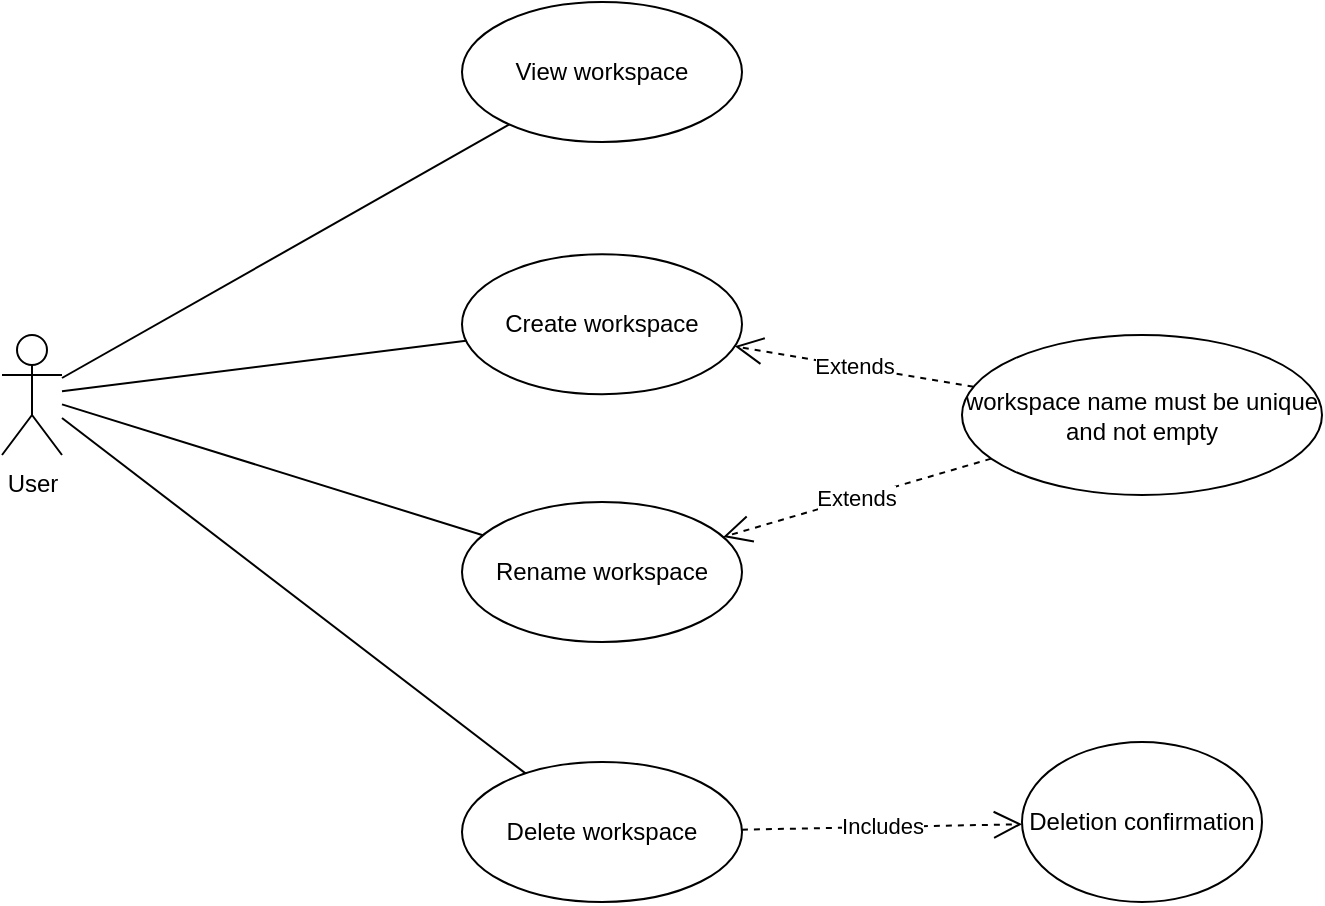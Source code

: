 <mxfile version="20.2.5" type="github" pages="3">
  <diagram id="K23JotS_1GK_EORmbzha" name="workspace">
    <mxGraphModel dx="981" dy="559" grid="1" gridSize="10" guides="1" tooltips="1" connect="1" arrows="1" fold="1" page="1" pageScale="1" pageWidth="850" pageHeight="1100" math="0" shadow="0">
      <root>
        <mxCell id="0" />
        <mxCell id="1" parent="0" />
        <mxCell id="WsdORt_Kv3Rok1wxWnkN-1" value="User" style="shape=umlActor;verticalLabelPosition=bottom;verticalAlign=top;html=1;outlineConnect=0;" vertex="1" parent="1">
          <mxGeometry x="70" y="726.5" width="30" height="60" as="geometry" />
        </mxCell>
        <mxCell id="UKq5JbzF4ZAJY5MndnNC-1" style="edgeStyle=none;rounded=0;orthogonalLoop=1;jettySize=auto;html=1;endArrow=none;endFill=0;" edge="1" parent="1" target="UKq5JbzF4ZAJY5MndnNC-2" source="WsdORt_Kv3Rok1wxWnkN-1">
          <mxGeometry relative="1" as="geometry">
            <mxPoint x="210" y="240.164" as="sourcePoint" />
          </mxGeometry>
        </mxCell>
        <mxCell id="UKq5JbzF4ZAJY5MndnNC-2" value="View workspace" style="ellipse;whiteSpace=wrap;html=1;" vertex="1" parent="1">
          <mxGeometry x="300" y="559.995" width="140" height="70" as="geometry" />
        </mxCell>
        <mxCell id="Rt1y0CCdEo1dKdQ2rK9R-10" style="edgeStyle=none;rounded=0;orthogonalLoop=1;jettySize=auto;html=1;endArrow=none;endFill=0;" edge="1" parent="1" source="WsdORt_Kv3Rok1wxWnkN-1" target="Rt1y0CCdEo1dKdQ2rK9R-11">
          <mxGeometry relative="1" as="geometry">
            <mxPoint x="110" y="305.264" as="sourcePoint" />
            <mxPoint x="250" y="420" as="targetPoint" />
          </mxGeometry>
        </mxCell>
        <mxCell id="Rt1y0CCdEo1dKdQ2rK9R-11" value="Create workspace" style="ellipse;whiteSpace=wrap;html=1;" vertex="1" parent="1">
          <mxGeometry x="300" y="686.075" width="140" height="70" as="geometry" />
        </mxCell>
        <mxCell id="EGeAvXbNkfwo1n6aEgyM-3" style="edgeStyle=none;rounded=0;orthogonalLoop=1;jettySize=auto;html=1;endArrow=none;endFill=0;" edge="1" parent="1" source="WsdORt_Kv3Rok1wxWnkN-1" target="EGeAvXbNkfwo1n6aEgyM-4">
          <mxGeometry relative="1" as="geometry">
            <mxPoint x="110" y="316.441" as="sourcePoint" />
            <mxPoint x="170" y="420" as="targetPoint" />
          </mxGeometry>
        </mxCell>
        <mxCell id="EGeAvXbNkfwo1n6aEgyM-4" value="Delete workspace" style="ellipse;whiteSpace=wrap;html=1;" vertex="1" parent="1">
          <mxGeometry x="300" y="940.005" width="140" height="70" as="geometry" />
        </mxCell>
        <mxCell id="3KHiUVuHi_kntfS3IhM0-12" style="edgeStyle=none;rounded=0;orthogonalLoop=1;jettySize=auto;html=1;endArrow=none;endFill=0;" edge="1" parent="1" source="WsdORt_Kv3Rok1wxWnkN-1" target="3KHiUVuHi_kntfS3IhM0-13">
          <mxGeometry relative="1" as="geometry">
            <mxPoint x="110" y="774.005" as="sourcePoint" />
            <mxPoint x="310" y="950" as="targetPoint" />
          </mxGeometry>
        </mxCell>
        <mxCell id="3KHiUVuHi_kntfS3IhM0-13" value="Rename workspace" style="ellipse;whiteSpace=wrap;html=1;" vertex="1" parent="1">
          <mxGeometry x="300" y="809.995" width="140" height="70" as="geometry" />
        </mxCell>
        <mxCell id="RtiZ7IGVuJ7F500GFpzI-2" value="workspace name must be unique and not empty" style="ellipse;whiteSpace=wrap;html=1;" vertex="1" parent="1">
          <mxGeometry x="550" y="726.5" width="180" height="80" as="geometry" />
        </mxCell>
        <mxCell id="RtiZ7IGVuJ7F500GFpzI-5" value="Extends" style="endArrow=open;endSize=12;dashed=1;html=1;rounded=0;" edge="1" parent="1" source="RtiZ7IGVuJ7F500GFpzI-2" target="3KHiUVuHi_kntfS3IhM0-13">
          <mxGeometry width="160" relative="1" as="geometry">
            <mxPoint x="612.53" y="668.506" as="sourcePoint" />
            <mxPoint x="444.993" y="634.074" as="targetPoint" />
          </mxGeometry>
        </mxCell>
        <mxCell id="zfCbt0IlBXV4uPOWnLnJ-4" value="Extends" style="endArrow=open;endSize=12;dashed=1;html=1;rounded=0;" edge="1" parent="1" source="RtiZ7IGVuJ7F500GFpzI-2" target="Rt1y0CCdEo1dKdQ2rK9R-11">
          <mxGeometry width="160" relative="1" as="geometry">
            <mxPoint x="595.19" y="765.825" as="sourcePoint" />
            <mxPoint x="470.0" y="786.497" as="targetPoint" />
          </mxGeometry>
        </mxCell>
        <mxCell id="zfCbt0IlBXV4uPOWnLnJ-5" value="Deletion confirmation" style="ellipse;whiteSpace=wrap;html=1;" vertex="1" parent="1">
          <mxGeometry x="580" y="930.0" width="120" height="80" as="geometry" />
        </mxCell>
        <mxCell id="y_kr0vfb0ndOp53O3oiT-1" value="Includes" style="endArrow=open;endSize=12;dashed=1;html=1;rounded=0;" edge="1" parent="1" source="EGeAvXbNkfwo1n6aEgyM-4" target="zfCbt0IlBXV4uPOWnLnJ-5">
          <mxGeometry width="160" relative="1" as="geometry">
            <mxPoint x="438.036" y="653.766" as="sourcePoint" />
            <mxPoint x="580" y="900" as="targetPoint" />
          </mxGeometry>
        </mxCell>
      </root>
    </mxGraphModel>
  </diagram>
  <diagram id="5b64bDbIv4b0W_o7QEYt" name="space">
    <mxGraphModel dx="1616" dy="920" grid="1" gridSize="10" guides="1" tooltips="1" connect="1" arrows="1" fold="1" page="1" pageScale="1" pageWidth="850" pageHeight="1100" math="0" shadow="0">
      <root>
        <mxCell id="0" />
        <mxCell id="1" parent="0" />
        <mxCell id="YKDy_OSkBFgjNlzkAKXw-1" value="User" style="shape=umlActor;verticalLabelPosition=bottom;verticalAlign=top;html=1;outlineConnect=0;" vertex="1" parent="1">
          <mxGeometry x="70" y="580" width="30" height="60" as="geometry" />
        </mxCell>
        <mxCell id="YKDy_OSkBFgjNlzkAKXw-2" style="edgeStyle=none;rounded=0;orthogonalLoop=1;jettySize=auto;html=1;endArrow=none;endFill=0;" edge="1" parent="1" source="YKDy_OSkBFgjNlzkAKXw-1" target="YKDy_OSkBFgjNlzkAKXw-3">
          <mxGeometry relative="1" as="geometry">
            <mxPoint x="110" y="377.505" as="sourcePoint" />
            <mxPoint x="220" y="590" as="targetPoint" />
          </mxGeometry>
        </mxCell>
        <mxCell id="YKDy_OSkBFgjNlzkAKXw-3" value="Add space to workspace" style="ellipse;whiteSpace=wrap;html=1;" vertex="1" parent="1">
          <mxGeometry x="310" y="540" width="140" height="70" as="geometry" />
        </mxCell>
        <mxCell id="YKDy_OSkBFgjNlzkAKXw-4" value="Move space" style="ellipse;whiteSpace=wrap;html=1;" vertex="1" parent="1">
          <mxGeometry x="310" y="760" width="140" height="70" as="geometry" />
        </mxCell>
        <mxCell id="YKDy_OSkBFgjNlzkAKXw-5" value="To another workspace" style="ellipse;whiteSpace=wrap;html=1;" vertex="1" parent="1">
          <mxGeometry x="630" y="720" width="140" height="70" as="geometry" />
        </mxCell>
        <mxCell id="YKDy_OSkBFgjNlzkAKXw-6" value="Includes" style="endArrow=open;endSize=12;dashed=1;html=1;rounded=0;" edge="1" parent="1" source="YKDy_OSkBFgjNlzkAKXw-4" target="YKDy_OSkBFgjNlzkAKXw-5">
          <mxGeometry width="160" relative="1" as="geometry">
            <mxPoint x="445.757" y="564.925" as="sourcePoint" />
            <mxPoint x="654.237" y="603.013" as="targetPoint" />
          </mxGeometry>
        </mxCell>
        <mxCell id="uZaBpIL5f48voo7q-aNZ-1" style="edgeStyle=none;rounded=0;orthogonalLoop=1;jettySize=auto;html=1;endArrow=none;endFill=0;" edge="1" parent="1" source="YKDy_OSkBFgjNlzkAKXw-1" target="YKDy_OSkBFgjNlzkAKXw-4">
          <mxGeometry relative="1" as="geometry">
            <mxPoint x="110" y="830.433" as="sourcePoint" />
            <mxPoint x="317.877" y="884.945" as="targetPoint" />
          </mxGeometry>
        </mxCell>
        <mxCell id="uZaBpIL5f48voo7q-aNZ-2" value="Copy space&amp;nbsp;" style="ellipse;whiteSpace=wrap;html=1;" vertex="1" parent="1">
          <mxGeometry x="310" y="650" width="140" height="70" as="geometry" />
        </mxCell>
        <mxCell id="uZaBpIL5f48voo7q-aNZ-3" style="edgeStyle=none;rounded=0;orthogonalLoop=1;jettySize=auto;html=1;endArrow=none;endFill=0;" edge="1" parent="1" target="uZaBpIL5f48voo7q-aNZ-2" source="YKDy_OSkBFgjNlzkAKXw-1">
          <mxGeometry relative="1" as="geometry">
            <mxPoint x="90" y="980.003" as="sourcePoint" />
            <mxPoint x="297.877" y="1034.515" as="targetPoint" />
          </mxGeometry>
        </mxCell>
        <mxCell id="uZaBpIL5f48voo7q-aNZ-4" value="Space name must be unique inside workspace and not empty" style="ellipse;whiteSpace=wrap;html=1;" vertex="1" parent="1">
          <mxGeometry x="640" y="440" width="180" height="70" as="geometry" />
        </mxCell>
        <mxCell id="D5owvWTOHfXvlM4Ul75v-1" value="Extends" style="endArrow=open;endSize=12;dashed=1;html=1;rounded=0;" edge="1" parent="1" source="uZaBpIL5f48voo7q-aNZ-4" target="YKDy_OSkBFgjNlzkAKXw-3">
          <mxGeometry width="160" relative="1" as="geometry">
            <mxPoint x="608.277" y="906.773" as="sourcePoint" />
            <mxPoint x="424.965" y="979.402" as="targetPoint" />
          </mxGeometry>
        </mxCell>
        <mxCell id="D5owvWTOHfXvlM4Ul75v-2" value="Includes" style="endArrow=open;endSize=12;dashed=1;html=1;rounded=0;" edge="1" parent="1" source="uZaBpIL5f48voo7q-aNZ-2" target="YKDy_OSkBFgjNlzkAKXw-5">
          <mxGeometry width="160" relative="1" as="geometry">
            <mxPoint x="434.952" y="1009.774" as="sourcePoint" />
            <mxPoint x="580.062" y="1006.477" as="targetPoint" />
          </mxGeometry>
        </mxCell>
        <mxCell id="D5owvWTOHfXvlM4Ul75v-3" style="edgeStyle=none;rounded=0;orthogonalLoop=1;jettySize=auto;html=1;endArrow=none;endFill=0;" edge="1" parent="1" target="D5owvWTOHfXvlM4Ul75v-4" source="YKDy_OSkBFgjNlzkAKXw-1">
          <mxGeometry relative="1" as="geometry">
            <mxPoint x="-50" y="1155.0" as="sourcePoint" />
            <mxPoint x="70" y="928.5" as="targetPoint" />
          </mxGeometry>
        </mxCell>
        <mxCell id="D5owvWTOHfXvlM4Ul75v-4" value="Remove space from workspace" style="ellipse;whiteSpace=wrap;html=1;" vertex="1" parent="1">
          <mxGeometry x="300" y="890" width="140" height="70" as="geometry" />
        </mxCell>
        <mxCell id="D5owvWTOHfXvlM4Ul75v-5" value="Ask user if he wishes to delete space from workspace" style="ellipse;whiteSpace=wrap;html=1;" vertex="1" parent="1">
          <mxGeometry x="590" y="847" width="150" height="90" as="geometry" />
        </mxCell>
        <mxCell id="D5owvWTOHfXvlM4Ul75v-6" value="Extends" style="endArrow=open;endSize=12;dashed=1;html=1;rounded=0;" edge="1" parent="1" source="D5owvWTOHfXvlM4Ul75v-5" target="D5owvWTOHfXvlM4Ul75v-4">
          <mxGeometry width="160" relative="1" as="geometry">
            <mxPoint x="659.377" y="1246.773" as="sourcePoint" />
            <mxPoint x="490.001" y="995.823" as="targetPoint" />
          </mxGeometry>
        </mxCell>
        <mxCell id="Lk1upGjPeeqZN8bfLaN_-1" style="edgeStyle=none;rounded=0;orthogonalLoop=1;jettySize=auto;html=1;endArrow=none;endFill=0;" edge="1" parent="1" target="Lk1upGjPeeqZN8bfLaN_-2" source="YKDy_OSkBFgjNlzkAKXw-1">
          <mxGeometry relative="1" as="geometry">
            <mxPoint x="50" y="651.363" as="sourcePoint" />
            <mxPoint x="170" y="433" as="targetPoint" />
          </mxGeometry>
        </mxCell>
        <mxCell id="Lk1upGjPeeqZN8bfLaN_-2" value="View space" style="ellipse;whiteSpace=wrap;html=1;" vertex="1" parent="1">
          <mxGeometry x="300" y="300" width="140" height="70" as="geometry" />
        </mxCell>
        <mxCell id="Lk1upGjPeeqZN8bfLaN_-7" style="edgeStyle=none;rounded=0;orthogonalLoop=1;jettySize=auto;html=1;endArrow=none;endFill=0;" edge="1" parent="1" source="YKDy_OSkBFgjNlzkAKXw-1" target="Lk1upGjPeeqZN8bfLaN_-8">
          <mxGeometry relative="1" as="geometry">
            <mxPoint x="110" y="838.635" as="sourcePoint" />
            <mxPoint x="210" y="1050" as="targetPoint" />
          </mxGeometry>
        </mxCell>
        <mxCell id="Lk1upGjPeeqZN8bfLaN_-8" value="Rename space" style="ellipse;whiteSpace=wrap;html=1;" vertex="1" parent="1">
          <mxGeometry x="300" y="430" width="140" height="70" as="geometry" />
        </mxCell>
        <mxCell id="Lk1upGjPeeqZN8bfLaN_-9" value="Extends" style="endArrow=open;endSize=12;dashed=1;html=1;rounded=0;" edge="1" parent="1" source="uZaBpIL5f48voo7q-aNZ-4" target="Lk1upGjPeeqZN8bfLaN_-8">
          <mxGeometry width="160" relative="1" as="geometry">
            <mxPoint x="604.112" y="576.824" as="sourcePoint" />
            <mxPoint x="446.035" y="605.387" as="targetPoint" />
          </mxGeometry>
        </mxCell>
        <mxCell id="k47qOBup-xhAWOZxqjmQ-2" value="To the same workspace" style="ellipse;whiteSpace=wrap;html=1;" vertex="1" parent="1">
          <mxGeometry x="630" y="587" width="140" height="70" as="geometry" />
        </mxCell>
        <mxCell id="k47qOBup-xhAWOZxqjmQ-3" value="Includes" style="endArrow=open;endSize=12;dashed=1;html=1;rounded=0;" edge="1" parent="1" source="uZaBpIL5f48voo7q-aNZ-2" target="k47qOBup-xhAWOZxqjmQ-2">
          <mxGeometry width="160" relative="1" as="geometry">
            <mxPoint x="541.652" y="962.774" as="sourcePoint" />
            <mxPoint x="620" y="660" as="targetPoint" />
          </mxGeometry>
        </mxCell>
      </root>
    </mxGraphModel>
  </diagram>
  <diagram id="X-znudVIoGB6By0-HgWC" name="note">
    <mxGraphModel dx="1195" dy="680" grid="1" gridSize="10" guides="1" tooltips="1" connect="1" arrows="1" fold="1" page="1" pageScale="1" pageWidth="850" pageHeight="1100" math="0" shadow="0">
      <root>
        <mxCell id="0" />
        <mxCell id="1" parent="0" />
        <mxCell id="xYi1b82wHLdpw1ZfkKEx-1" value="User" style="shape=umlActor;verticalLabelPosition=bottom;verticalAlign=top;html=1;outlineConnect=0;" parent="1" vertex="1">
          <mxGeometry x="70" y="470" width="30" height="60" as="geometry" />
        </mxCell>
        <mxCell id="xtZrTlfZtFlkNqyToe1L-2" value="Extends" style="endArrow=open;endSize=12;dashed=1;html=1;rounded=0;" edge="1" parent="1" target="xYi1b82wHLdpw1ZfkKEx-5">
          <mxGeometry width="160" relative="1" as="geometry">
            <mxPoint x="632.256" y="176.334" as="sourcePoint" />
            <mxPoint x="320" y="40" as="targetPoint" />
          </mxGeometry>
        </mxCell>
        <mxCell id="xtZrTlfZtFlkNqyToe1L-6" style="rounded=0;orthogonalLoop=1;jettySize=auto;html=1;endArrow=none;endFill=0;" edge="1" parent="1" source="xYi1b82wHLdpw1ZfkKEx-1" target="xtZrTlfZtFlkNqyToe1L-7">
          <mxGeometry relative="1" as="geometry">
            <mxPoint x="310" y="540" as="targetPoint" />
            <mxPoint x="120" y="511.26" as="sourcePoint" />
          </mxGeometry>
        </mxCell>
        <mxCell id="xtZrTlfZtFlkNqyToe1L-7" value="Add note to space" style="ellipse;whiteSpace=wrap;html=1;" vertex="1" parent="1">
          <mxGeometry x="300" y="200.5" width="150" height="70" as="geometry" />
        </mxCell>
        <mxCell id="xtZrTlfZtFlkNqyToe1L-11" style="rounded=0;orthogonalLoop=1;jettySize=auto;html=1;endArrow=none;endFill=0;" edge="1" parent="1" source="xYi1b82wHLdpw1ZfkKEx-1" target="xtZrTlfZtFlkNqyToe1L-12">
          <mxGeometry relative="1" as="geometry">
            <mxPoint x="310" y="650" as="targetPoint" />
            <mxPoint x="110" y="513.359" as="sourcePoint" />
          </mxGeometry>
        </mxCell>
        <mxCell id="xtZrTlfZtFlkNqyToe1L-12" value="Edit note&amp;nbsp;" style="ellipse;whiteSpace=wrap;html=1;" vertex="1" parent="1">
          <mxGeometry x="300" y="310.5" width="150" height="70" as="geometry" />
        </mxCell>
        <mxCell id="xtZrTlfZtFlkNqyToe1L-13" style="rounded=0;orthogonalLoop=1;jettySize=auto;html=1;endArrow=none;endFill=0;" edge="1" parent="1" source="xYi1b82wHLdpw1ZfkKEx-1" target="xtZrTlfZtFlkNqyToe1L-14">
          <mxGeometry relative="1" as="geometry">
            <mxPoint x="210" y="740" as="targetPoint" />
            <mxPoint x="110" y="518.75" as="sourcePoint" />
          </mxGeometry>
        </mxCell>
        <mxCell id="xtZrTlfZtFlkNqyToe1L-14" value="Remove note from space" style="ellipse;whiteSpace=wrap;html=1;" vertex="1" parent="1">
          <mxGeometry x="300" y="420.5" width="150" height="70" as="geometry" />
        </mxCell>
        <mxCell id="xtZrTlfZtFlkNqyToe1L-15" value="Ask user if he wants to delete note from the space" style="ellipse;whiteSpace=wrap;html=1;" vertex="1" parent="1">
          <mxGeometry x="610" y="400.5" width="190" height="90" as="geometry" />
        </mxCell>
        <mxCell id="NTFzoJKbbxrM8VDmk0m9-2" style="rounded=0;orthogonalLoop=1;jettySize=auto;html=1;endArrow=none;endFill=0;" edge="1" parent="1" source="xYi1b82wHLdpw1ZfkKEx-1" target="E5o2C9A7h9tZMJ_CmMU2-1">
          <mxGeometry relative="1" as="geometry">
            <mxPoint x="230" y="750" as="targetPoint" />
            <mxPoint x="110" y="522.709" as="sourcePoint" />
          </mxGeometry>
        </mxCell>
        <mxCell id="NTFzoJKbbxrM8VDmk0m9-3" value="Copy note" style="ellipse;whiteSpace=wrap;html=1;" vertex="1" parent="1">
          <mxGeometry x="280" y="760" width="170" height="70" as="geometry" />
        </mxCell>
        <mxCell id="E5o2C9A7h9tZMJ_CmMU2-1" value="Move note" style="ellipse;whiteSpace=wrap;html=1;" vertex="1" parent="1">
          <mxGeometry x="300" y="530.5" width="170" height="70" as="geometry" />
        </mxCell>
        <mxCell id="E5o2C9A7h9tZMJ_CmMU2-2" style="rounded=0;orthogonalLoop=1;jettySize=auto;html=1;endArrow=none;endFill=0;" edge="1" parent="1" source="xYi1b82wHLdpw1ZfkKEx-1" target="NTFzoJKbbxrM8VDmk0m9-3">
          <mxGeometry relative="1" as="geometry">
            <mxPoint x="334.109" y="762.398" as="targetPoint" />
            <mxPoint x="110" y="525.834" as="sourcePoint" />
          </mxGeometry>
        </mxCell>
        <mxCell id="E5o2C9A7h9tZMJ_CmMU2-3" style="rounded=0;orthogonalLoop=1;jettySize=auto;html=1;endArrow=none;endFill=0;" edge="1" parent="1" target="E5o2C9A7h9tZMJ_CmMU2-4" source="xYi1b82wHLdpw1ZfkKEx-1">
          <mxGeometry relative="1" as="geometry">
            <mxPoint x="270" y="409.5" as="targetPoint" />
            <mxPoint x="60" y="257.19" as="sourcePoint" />
          </mxGeometry>
        </mxCell>
        <mxCell id="E5o2C9A7h9tZMJ_CmMU2-4" value="View note" style="ellipse;whiteSpace=wrap;html=1;" vertex="1" parent="1">
          <mxGeometry x="300" y="640.5" width="150" height="70" as="geometry" />
        </mxCell>
        <mxCell id="A1p9AVCQ5b-hwzCnjKjM-1" value="Includes" style="endArrow=open;endSize=12;dashed=1;html=1;rounded=0;" edge="1" parent="1" source="NTFzoJKbbxrM8VDmk0m9-3" target="A1p9AVCQ5b-hwzCnjKjM-2">
          <mxGeometry width="160" relative="1" as="geometry">
            <mxPoint x="529.995" y="757.21" as="sourcePoint" />
            <mxPoint x="610" y="710" as="targetPoint" />
          </mxGeometry>
        </mxCell>
        <mxCell id="A1p9AVCQ5b-hwzCnjKjM-2" value="To another space" style="ellipse;whiteSpace=wrap;html=1;" vertex="1" parent="1">
          <mxGeometry x="640" y="620" width="170" height="70" as="geometry" />
        </mxCell>
        <mxCell id="A1p9AVCQ5b-hwzCnjKjM-3" value="Includes" style="endArrow=open;endSize=12;dashed=1;html=1;rounded=0;" edge="1" parent="1" source="NTFzoJKbbxrM8VDmk0m9-3" target="A1p9AVCQ5b-hwzCnjKjM-4">
          <mxGeometry width="160" relative="1" as="geometry">
            <mxPoint x="454.835" y="765.047" as="sourcePoint" />
            <mxPoint x="620" y="810" as="targetPoint" />
          </mxGeometry>
        </mxCell>
        <mxCell id="A1p9AVCQ5b-hwzCnjKjM-4" value="To the same space" style="ellipse;whiteSpace=wrap;html=1;" vertex="1" parent="1">
          <mxGeometry x="640" y="770" width="170" height="70" as="geometry" />
        </mxCell>
        <mxCell id="A1p9AVCQ5b-hwzCnjKjM-6" value="Includes" style="endArrow=open;endSize=12;dashed=1;html=1;rounded=0;" edge="1" parent="1" source="E5o2C9A7h9tZMJ_CmMU2-1" target="A1p9AVCQ5b-hwzCnjKjM-2">
          <mxGeometry width="160" relative="1" as="geometry">
            <mxPoint x="475.079" y="786.514" as="sourcePoint" />
            <mxPoint x="685.05" y="755.134" as="targetPoint" />
          </mxGeometry>
        </mxCell>
        <mxCell id="FIP_FHqICdHHgI_Y6Gz3-1" value="Note title must be unique inside space and not empty" style="ellipse;whiteSpace=wrap;html=1;" vertex="1" parent="1">
          <mxGeometry x="630" y="190.5" width="190" height="90" as="geometry" />
        </mxCell>
        <mxCell id="FIP_FHqICdHHgI_Y6Gz3-2" value="Extends" style="endArrow=open;endSize=12;dashed=1;html=1;rounded=0;" edge="1" parent="1" source="FIP_FHqICdHHgI_Y6Gz3-1" target="xtZrTlfZtFlkNqyToe1L-7">
          <mxGeometry width="160" relative="1" as="geometry">
            <mxPoint x="611.76" y="360" as="sourcePoint" />
            <mxPoint x="440.0" y="263.431" as="targetPoint" />
          </mxGeometry>
        </mxCell>
        <mxCell id="FIP_FHqICdHHgI_Y6Gz3-3" value="Extends" style="endArrow=open;endSize=12;dashed=1;html=1;rounded=0;" edge="1" parent="1" source="FIP_FHqICdHHgI_Y6Gz3-1" target="xtZrTlfZtFlkNqyToe1L-12">
          <mxGeometry width="160" relative="1" as="geometry">
            <mxPoint x="635.335" y="230.586" as="sourcePoint" />
            <mxPoint x="459.425" y="241.173" as="targetPoint" />
          </mxGeometry>
        </mxCell>
        <mxCell id="X5uIfuxrIEOfH5Y5AG9B-1" value="Includes" style="endArrow=open;endSize=12;dashed=1;html=1;rounded=0;" edge="1" parent="1" source="xtZrTlfZtFlkNqyToe1L-14" target="xtZrTlfZtFlkNqyToe1L-15">
          <mxGeometry width="160" relative="1" as="geometry">
            <mxPoint x="459.996" y="474.039" as="sourcePoint" />
            <mxPoint x="656.557" y="525.969" as="targetPoint" />
          </mxGeometry>
        </mxCell>
      </root>
    </mxGraphModel>
  </diagram>
</mxfile>
